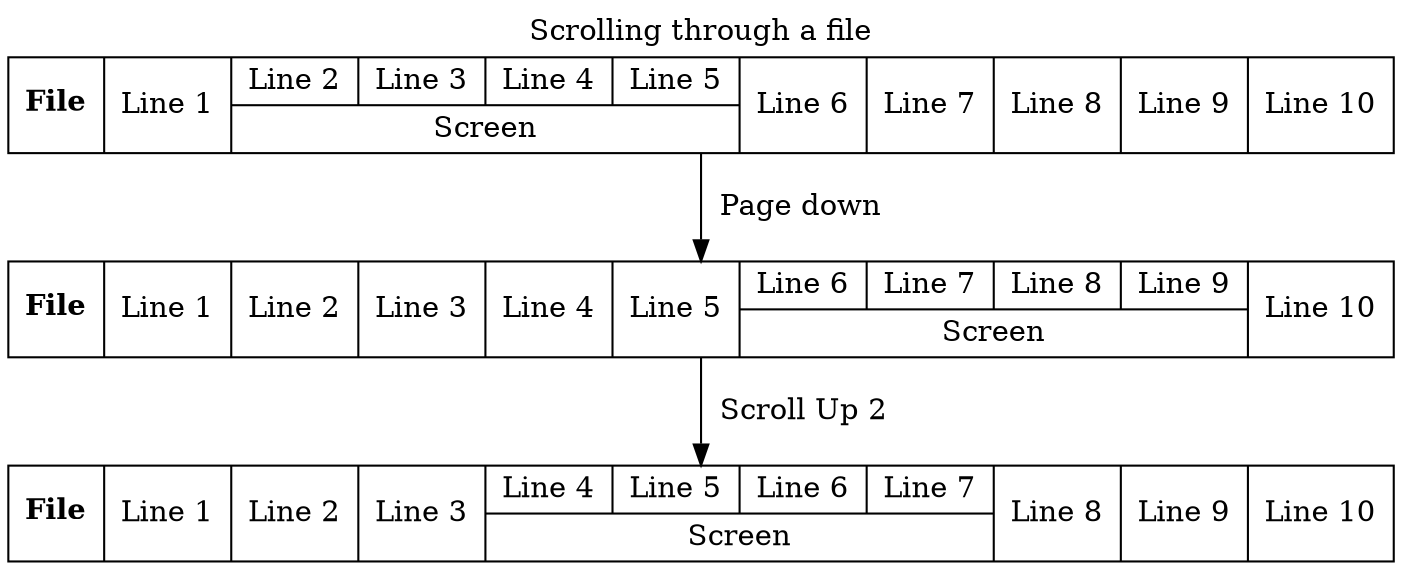 digraph {
    labelloc="t"
    label="Scrolling through a file\n"
    book[shape=record,label=<<B>File</B>|Line 1|{{Line 2|Line 3|Line 4|Line 5}|Screen}|Line 6| Line 7| Line 8| Line 9|Line 10>];
    book->book2 [label="  Page down"];
    book2[shape=record,label=<<B>File</B>|Line 1|Line 2|Line 3|Line 4|Line 5|{{Line 6| Line 7| Line 8| Line 9}|Screen}|Line 10>];
    book2->book3 [label="  Scroll Up 2"];
    book3[shape=record,label=<<B>File</B>|Line 1|Line 2|Line 3|{{Line 4|Line 5|Line 6| Line 7}|Screen}| Line 8| Line 9|Line 10>];
}
